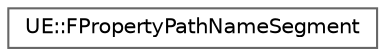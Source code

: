 digraph "Graphical Class Hierarchy"
{
 // INTERACTIVE_SVG=YES
 // LATEX_PDF_SIZE
  bgcolor="transparent";
  edge [fontname=Helvetica,fontsize=10,labelfontname=Helvetica,labelfontsize=10];
  node [fontname=Helvetica,fontsize=10,shape=box,height=0.2,width=0.4];
  rankdir="LR";
  Node0 [id="Node000000",label="UE::FPropertyPathNameSegment",height=0.2,width=0.4,color="grey40", fillcolor="white", style="filled",URL="$de/d05/structUE_1_1FPropertyPathNameSegment.html",tooltip="Represents one segment of a property path including the property type and the container index."];
}
